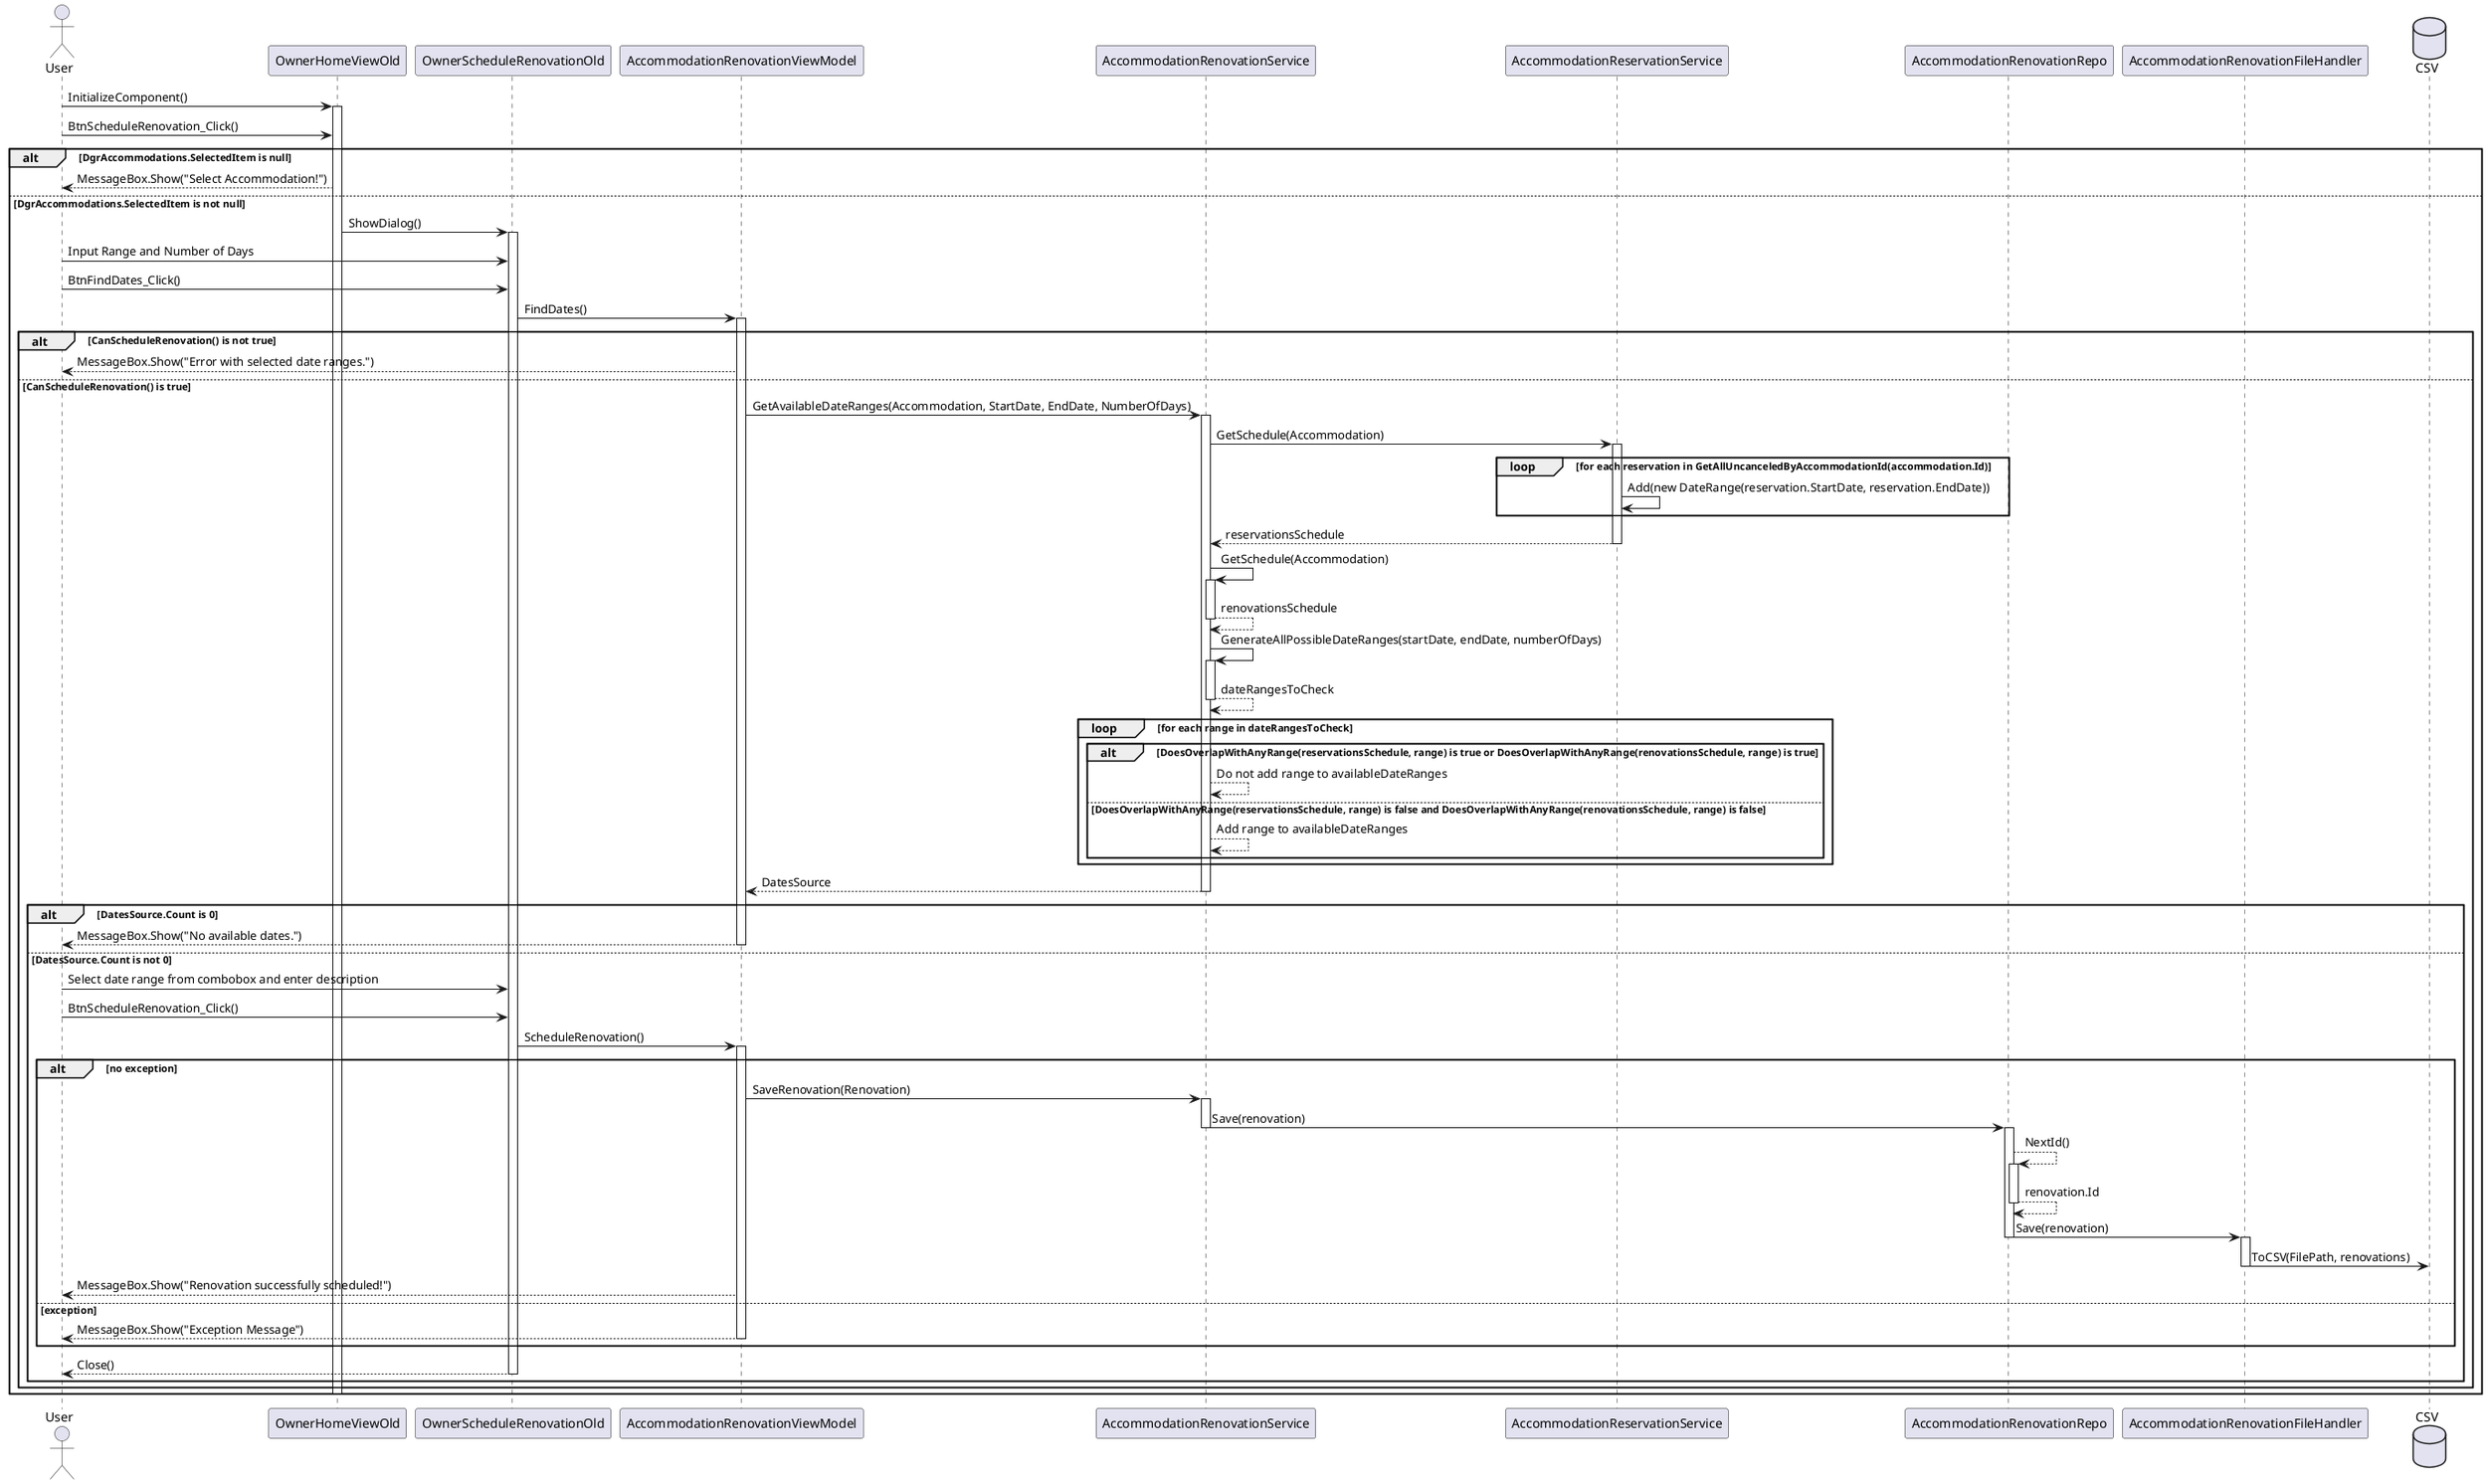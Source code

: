 @startuml Accommodation Renovation Scheduling Sequence Diagram
actor User
User -> OwnerHomeViewOld : InitializeComponent()
activate OwnerHomeViewOld

User -> OwnerHomeViewOld : BtnScheduleRenovation_Click()

alt DgrAccommodations.SelectedItem is null
    OwnerHomeViewOld --> User : MessageBox.Show("Select Accommodation!")

else DgrAccommodations.SelectedItem is not null

    OwnerHomeViewOld -> OwnerScheduleRenovationOld : ShowDialog()
    activate OwnerScheduleRenovationOld

    User -> OwnerScheduleRenovationOld : Input Range and Number of Days
    User -> OwnerScheduleRenovationOld : BtnFindDates_Click()
    OwnerScheduleRenovationOld -> AccommodationRenovationViewModel : FindDates()
    activate AccommodationRenovationViewModel

    alt CanScheduleRenovation() is not true
        AccommodationRenovationViewModel --> User : MessageBox.Show("Error with selected date ranges.")

    else CanScheduleRenovation() is true

        AccommodationRenovationViewModel -> AccommodationRenovationService : GetAvailableDateRanges(Accommodation, StartDate, EndDate, NumberOfDays)
        activate AccommodationRenovationService

        AccommodationRenovationService -> AccommodationReservationService : GetSchedule(Accommodation)
        activate AccommodationReservationService

        loop for each reservation in GetAllUncanceledByAccommodationId(accommodation.Id)

            AccommodationReservationService -> AccommodationReservationService : Add(new DateRange(reservation.StartDate, reservation.EndDate))

        end

        AccommodationReservationService --> AccommodationRenovationService : reservationsSchedule
        deactivate AccommodationReservationService

        AccommodationRenovationService -> AccommodationRenovationService : GetSchedule(Accommodation)
        activate AccommodationRenovationService
        AccommodationRenovationService --> AccommodationRenovationService : renovationsSchedule
        deactivate AccommodationRenovationService

        AccommodationRenovationService -> AccommodationRenovationService : GenerateAllPossibleDateRanges(startDate, endDate, numberOfDays)
        activate AccommodationRenovationService
        AccommodationRenovationService --> AccommodationRenovationService : dateRangesToCheck
        deactivate AccommodationRenovationService

        loop for each range in dateRangesToCheck
            alt DoesOverlapWithAnyRange(reservationsSchedule, range) is true or DoesOverlapWithAnyRange(renovationsSchedule, range) is true
                AccommodationRenovationService --> AccommodationRenovationService: Do not add range to availableDateRanges
            else DoesOverlapWithAnyRange(reservationsSchedule, range) is false and DoesOverlapWithAnyRange(renovationsSchedule, range) is false
                AccommodationRenovationService --> AccommodationRenovationService: Add range to availableDateRanges
            end
        end

        AccommodationRenovationService --> AccommodationRenovationViewModel : DatesSource
        deactivate AccommodationRenovationService

        alt DatesSource.Count is 0
            AccommodationRenovationViewModel --> User : MessageBox.Show("No available dates.")
            deactivate AccommodationRenovationViewModel
        else DatesSource.Count is not 0

            User -> OwnerScheduleRenovationOld : Select date range from combobox and enter description
            User -> OwnerScheduleRenovationOld : BtnScheduleRenovation_Click()
            OwnerScheduleRenovationOld -> AccommodationRenovationViewModel : ScheduleRenovation()
            activate AccommodationRenovationViewModel
            alt no exception
                AccommodationRenovationViewModel -> AccommodationRenovationService : SaveRenovation(Renovation)

                activate AccommodationRenovationService
                AccommodationRenovationService -> AccommodationRenovationRepo : Save(renovation)
                deactivate AccommodationRenovationService

                activate AccommodationRenovationRepo
                AccommodationRenovationRepo --> AccommodationRenovationRepo : NextId()

                activate AccommodationRenovationRepo
                AccommodationRenovationRepo --> AccommodationRenovationRepo : renovation.Id
                deactivate AccommodationRenovationRepo

                AccommodationRenovationRepo -> AccommodationRenovationFileHandler : Save(renovation)
                deactivate AccommodationRenovationRepo

                activate AccommodationRenovationFileHandler
                database CSV
                AccommodationRenovationFileHandler -> CSV : ToCSV(FilePath, renovations)
                deactivate AccommodationRenovationFileHandler

                AccommodationRenovationViewModel --> User : MessageBox.Show("Renovation successfully scheduled!")
            else exception
                AccommodationRenovationViewModel --> User : MessageBox.Show("Exception Message")
                deactivate AccommodationRenovationViewModel
            end
            OwnerScheduleRenovationOld --> User : Close()
            deactivate OwnerScheduleRenovationOld
        end
    end
    deactivate OwnerHomeViewOld
end
@enduml